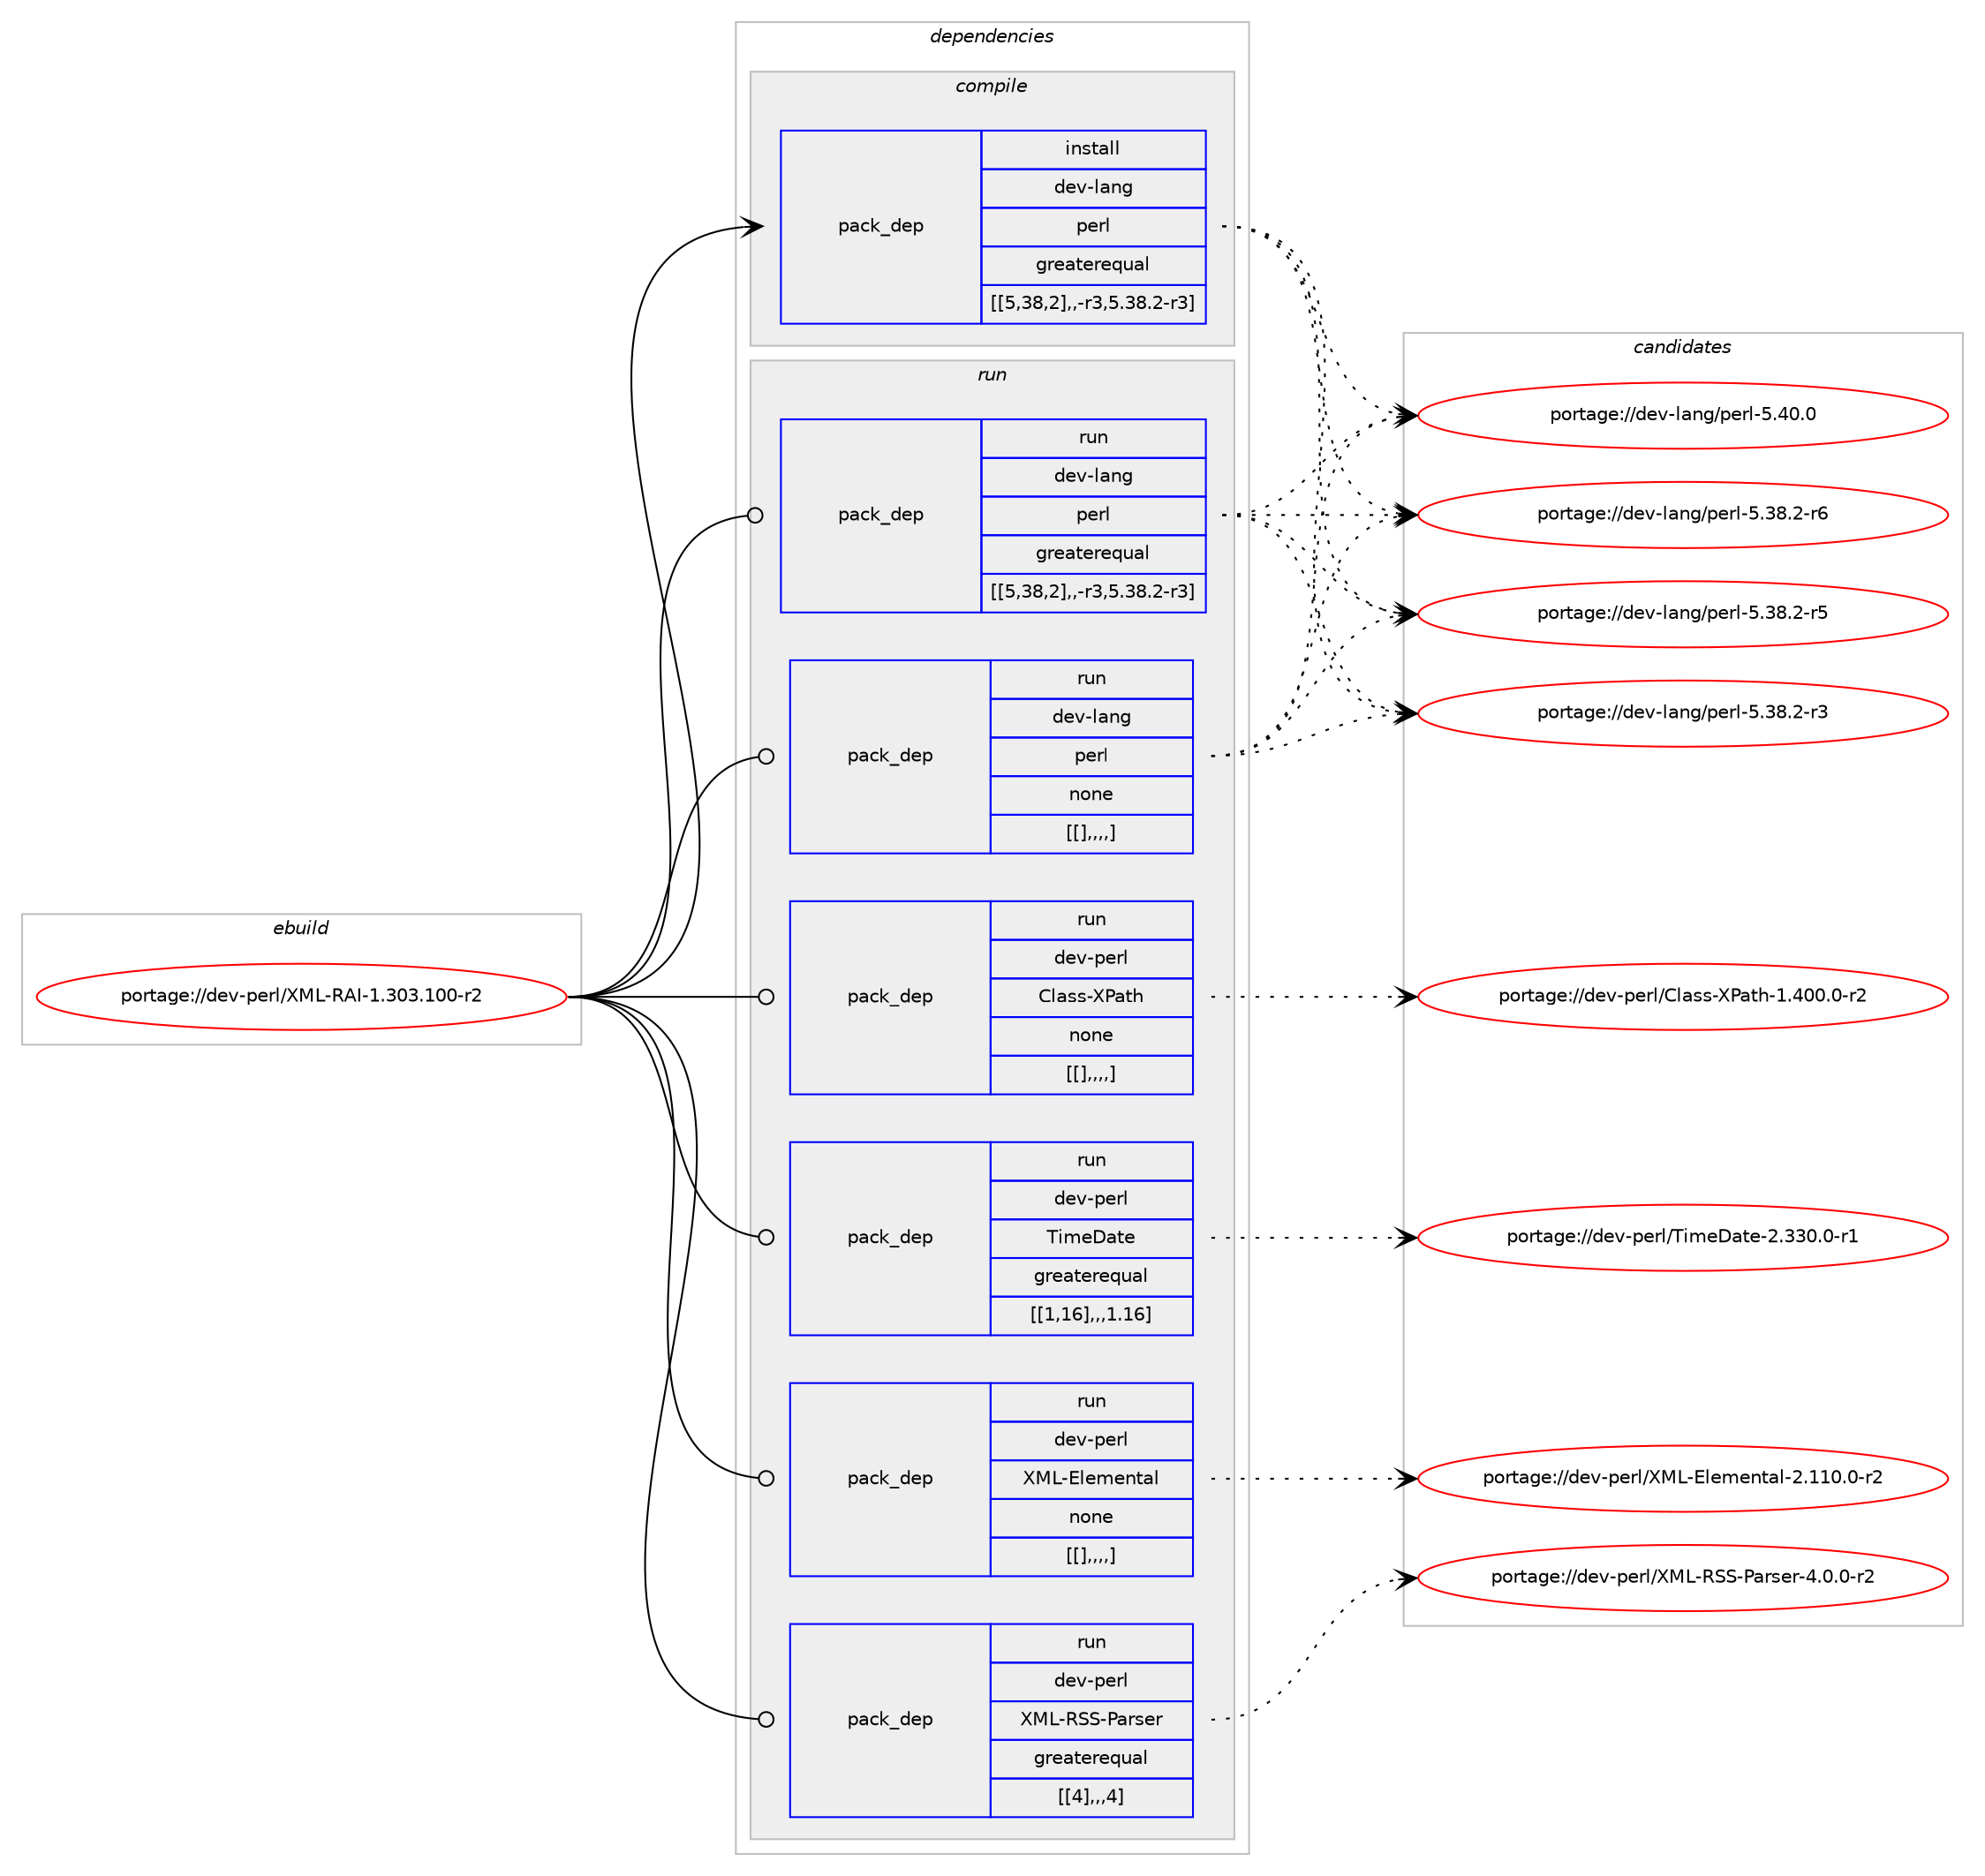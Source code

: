 digraph prolog {

# *************
# Graph options
# *************

newrank=true;
concentrate=true;
compound=true;
graph [rankdir=LR,fontname=Helvetica,fontsize=10,ranksep=1.5];#, ranksep=2.5, nodesep=0.2];
edge  [arrowhead=vee];
node  [fontname=Helvetica,fontsize=10];

# **********
# The ebuild
# **********

subgraph cluster_leftcol {
color=gray;
label=<<i>ebuild</i>>;
id [label="portage://dev-perl/XML-RAI-1.303.100-r2", color=red, width=4, href="../dev-perl/XML-RAI-1.303.100-r2.svg"];
}

# ****************
# The dependencies
# ****************

subgraph cluster_midcol {
color=gray;
label=<<i>dependencies</i>>;
subgraph cluster_compile {
fillcolor="#eeeeee";
style=filled;
label=<<i>compile</i>>;
subgraph pack108133 {
dependency139926 [label=<<TABLE BORDER="0" CELLBORDER="1" CELLSPACING="0" CELLPADDING="4" WIDTH="220"><TR><TD ROWSPAN="6" CELLPADDING="30">pack_dep</TD></TR><TR><TD WIDTH="110">install</TD></TR><TR><TD>dev-lang</TD></TR><TR><TD>perl</TD></TR><TR><TD>greaterequal</TD></TR><TR><TD>[[5,38,2],,-r3,5.38.2-r3]</TD></TR></TABLE>>, shape=none, color=blue];
}
id:e -> dependency139926:w [weight=20,style="solid",arrowhead="vee"];
}
subgraph cluster_compileandrun {
fillcolor="#eeeeee";
style=filled;
label=<<i>compile and run</i>>;
}
subgraph cluster_run {
fillcolor="#eeeeee";
style=filled;
label=<<i>run</i>>;
subgraph pack108134 {
dependency139927 [label=<<TABLE BORDER="0" CELLBORDER="1" CELLSPACING="0" CELLPADDING="4" WIDTH="220"><TR><TD ROWSPAN="6" CELLPADDING="30">pack_dep</TD></TR><TR><TD WIDTH="110">run</TD></TR><TR><TD>dev-lang</TD></TR><TR><TD>perl</TD></TR><TR><TD>greaterequal</TD></TR><TR><TD>[[5,38,2],,-r3,5.38.2-r3]</TD></TR></TABLE>>, shape=none, color=blue];
}
id:e -> dependency139927:w [weight=20,style="solid",arrowhead="odot"];
subgraph pack108135 {
dependency139928 [label=<<TABLE BORDER="0" CELLBORDER="1" CELLSPACING="0" CELLPADDING="4" WIDTH="220"><TR><TD ROWSPAN="6" CELLPADDING="30">pack_dep</TD></TR><TR><TD WIDTH="110">run</TD></TR><TR><TD>dev-lang</TD></TR><TR><TD>perl</TD></TR><TR><TD>none</TD></TR><TR><TD>[[],,,,]</TD></TR></TABLE>>, shape=none, color=blue];
}
id:e -> dependency139928:w [weight=20,style="solid",arrowhead="odot"];
subgraph pack108136 {
dependency139929 [label=<<TABLE BORDER="0" CELLBORDER="1" CELLSPACING="0" CELLPADDING="4" WIDTH="220"><TR><TD ROWSPAN="6" CELLPADDING="30">pack_dep</TD></TR><TR><TD WIDTH="110">run</TD></TR><TR><TD>dev-perl</TD></TR><TR><TD>Class-XPath</TD></TR><TR><TD>none</TD></TR><TR><TD>[[],,,,]</TD></TR></TABLE>>, shape=none, color=blue];
}
id:e -> dependency139929:w [weight=20,style="solid",arrowhead="odot"];
subgraph pack108137 {
dependency139930 [label=<<TABLE BORDER="0" CELLBORDER="1" CELLSPACING="0" CELLPADDING="4" WIDTH="220"><TR><TD ROWSPAN="6" CELLPADDING="30">pack_dep</TD></TR><TR><TD WIDTH="110">run</TD></TR><TR><TD>dev-perl</TD></TR><TR><TD>TimeDate</TD></TR><TR><TD>greaterequal</TD></TR><TR><TD>[[1,16],,,1.16]</TD></TR></TABLE>>, shape=none, color=blue];
}
id:e -> dependency139930:w [weight=20,style="solid",arrowhead="odot"];
subgraph pack108138 {
dependency139931 [label=<<TABLE BORDER="0" CELLBORDER="1" CELLSPACING="0" CELLPADDING="4" WIDTH="220"><TR><TD ROWSPAN="6" CELLPADDING="30">pack_dep</TD></TR><TR><TD WIDTH="110">run</TD></TR><TR><TD>dev-perl</TD></TR><TR><TD>XML-Elemental</TD></TR><TR><TD>none</TD></TR><TR><TD>[[],,,,]</TD></TR></TABLE>>, shape=none, color=blue];
}
id:e -> dependency139931:w [weight=20,style="solid",arrowhead="odot"];
subgraph pack108139 {
dependency139932 [label=<<TABLE BORDER="0" CELLBORDER="1" CELLSPACING="0" CELLPADDING="4" WIDTH="220"><TR><TD ROWSPAN="6" CELLPADDING="30">pack_dep</TD></TR><TR><TD WIDTH="110">run</TD></TR><TR><TD>dev-perl</TD></TR><TR><TD>XML-RSS-Parser</TD></TR><TR><TD>greaterequal</TD></TR><TR><TD>[[4],,,4]</TD></TR></TABLE>>, shape=none, color=blue];
}
id:e -> dependency139932:w [weight=20,style="solid",arrowhead="odot"];
}
}

# **************
# The candidates
# **************

subgraph cluster_choices {
rank=same;
color=gray;
label=<<i>candidates</i>>;

subgraph choice108133 {
color=black;
nodesep=1;
choice10010111845108971101034711210111410845534652484648 [label="portage://dev-lang/perl-5.40.0", color=red, width=4,href="../dev-lang/perl-5.40.0.svg"];
choice100101118451089711010347112101114108455346515646504511454 [label="portage://dev-lang/perl-5.38.2-r6", color=red, width=4,href="../dev-lang/perl-5.38.2-r6.svg"];
choice100101118451089711010347112101114108455346515646504511453 [label="portage://dev-lang/perl-5.38.2-r5", color=red, width=4,href="../dev-lang/perl-5.38.2-r5.svg"];
choice100101118451089711010347112101114108455346515646504511451 [label="portage://dev-lang/perl-5.38.2-r3", color=red, width=4,href="../dev-lang/perl-5.38.2-r3.svg"];
dependency139926:e -> choice10010111845108971101034711210111410845534652484648:w [style=dotted,weight="100"];
dependency139926:e -> choice100101118451089711010347112101114108455346515646504511454:w [style=dotted,weight="100"];
dependency139926:e -> choice100101118451089711010347112101114108455346515646504511453:w [style=dotted,weight="100"];
dependency139926:e -> choice100101118451089711010347112101114108455346515646504511451:w [style=dotted,weight="100"];
}
subgraph choice108134 {
color=black;
nodesep=1;
choice10010111845108971101034711210111410845534652484648 [label="portage://dev-lang/perl-5.40.0", color=red, width=4,href="../dev-lang/perl-5.40.0.svg"];
choice100101118451089711010347112101114108455346515646504511454 [label="portage://dev-lang/perl-5.38.2-r6", color=red, width=4,href="../dev-lang/perl-5.38.2-r6.svg"];
choice100101118451089711010347112101114108455346515646504511453 [label="portage://dev-lang/perl-5.38.2-r5", color=red, width=4,href="../dev-lang/perl-5.38.2-r5.svg"];
choice100101118451089711010347112101114108455346515646504511451 [label="portage://dev-lang/perl-5.38.2-r3", color=red, width=4,href="../dev-lang/perl-5.38.2-r3.svg"];
dependency139927:e -> choice10010111845108971101034711210111410845534652484648:w [style=dotted,weight="100"];
dependency139927:e -> choice100101118451089711010347112101114108455346515646504511454:w [style=dotted,weight="100"];
dependency139927:e -> choice100101118451089711010347112101114108455346515646504511453:w [style=dotted,weight="100"];
dependency139927:e -> choice100101118451089711010347112101114108455346515646504511451:w [style=dotted,weight="100"];
}
subgraph choice108135 {
color=black;
nodesep=1;
choice10010111845108971101034711210111410845534652484648 [label="portage://dev-lang/perl-5.40.0", color=red, width=4,href="../dev-lang/perl-5.40.0.svg"];
choice100101118451089711010347112101114108455346515646504511454 [label="portage://dev-lang/perl-5.38.2-r6", color=red, width=4,href="../dev-lang/perl-5.38.2-r6.svg"];
choice100101118451089711010347112101114108455346515646504511453 [label="portage://dev-lang/perl-5.38.2-r5", color=red, width=4,href="../dev-lang/perl-5.38.2-r5.svg"];
choice100101118451089711010347112101114108455346515646504511451 [label="portage://dev-lang/perl-5.38.2-r3", color=red, width=4,href="../dev-lang/perl-5.38.2-r3.svg"];
dependency139928:e -> choice10010111845108971101034711210111410845534652484648:w [style=dotted,weight="100"];
dependency139928:e -> choice100101118451089711010347112101114108455346515646504511454:w [style=dotted,weight="100"];
dependency139928:e -> choice100101118451089711010347112101114108455346515646504511453:w [style=dotted,weight="100"];
dependency139928:e -> choice100101118451089711010347112101114108455346515646504511451:w [style=dotted,weight="100"];
}
subgraph choice108136 {
color=black;
nodesep=1;
choice100101118451121011141084767108971151154588809711610445494652484846484511450 [label="portage://dev-perl/Class-XPath-1.400.0-r2", color=red, width=4,href="../dev-perl/Class-XPath-1.400.0-r2.svg"];
dependency139929:e -> choice100101118451121011141084767108971151154588809711610445494652484846484511450:w [style=dotted,weight="100"];
}
subgraph choice108137 {
color=black;
nodesep=1;
choice100101118451121011141084784105109101689711610145504651514846484511449 [label="portage://dev-perl/TimeDate-2.330.0-r1", color=red, width=4,href="../dev-perl/TimeDate-2.330.0-r1.svg"];
dependency139930:e -> choice100101118451121011141084784105109101689711610145504651514846484511449:w [style=dotted,weight="100"];
}
subgraph choice108138 {
color=black;
nodesep=1;
choice100101118451121011141084788777645691081011091011101169710845504649494846484511450 [label="portage://dev-perl/XML-Elemental-2.110.0-r2", color=red, width=4,href="../dev-perl/XML-Elemental-2.110.0-r2.svg"];
dependency139931:e -> choice100101118451121011141084788777645691081011091011101169710845504649494846484511450:w [style=dotted,weight="100"];
}
subgraph choice108139 {
color=black;
nodesep=1;
choice1001011184511210111410847887776458283834580971141151011144552464846484511450 [label="portage://dev-perl/XML-RSS-Parser-4.0.0-r2", color=red, width=4,href="../dev-perl/XML-RSS-Parser-4.0.0-r2.svg"];
dependency139932:e -> choice1001011184511210111410847887776458283834580971141151011144552464846484511450:w [style=dotted,weight="100"];
}
}

}
